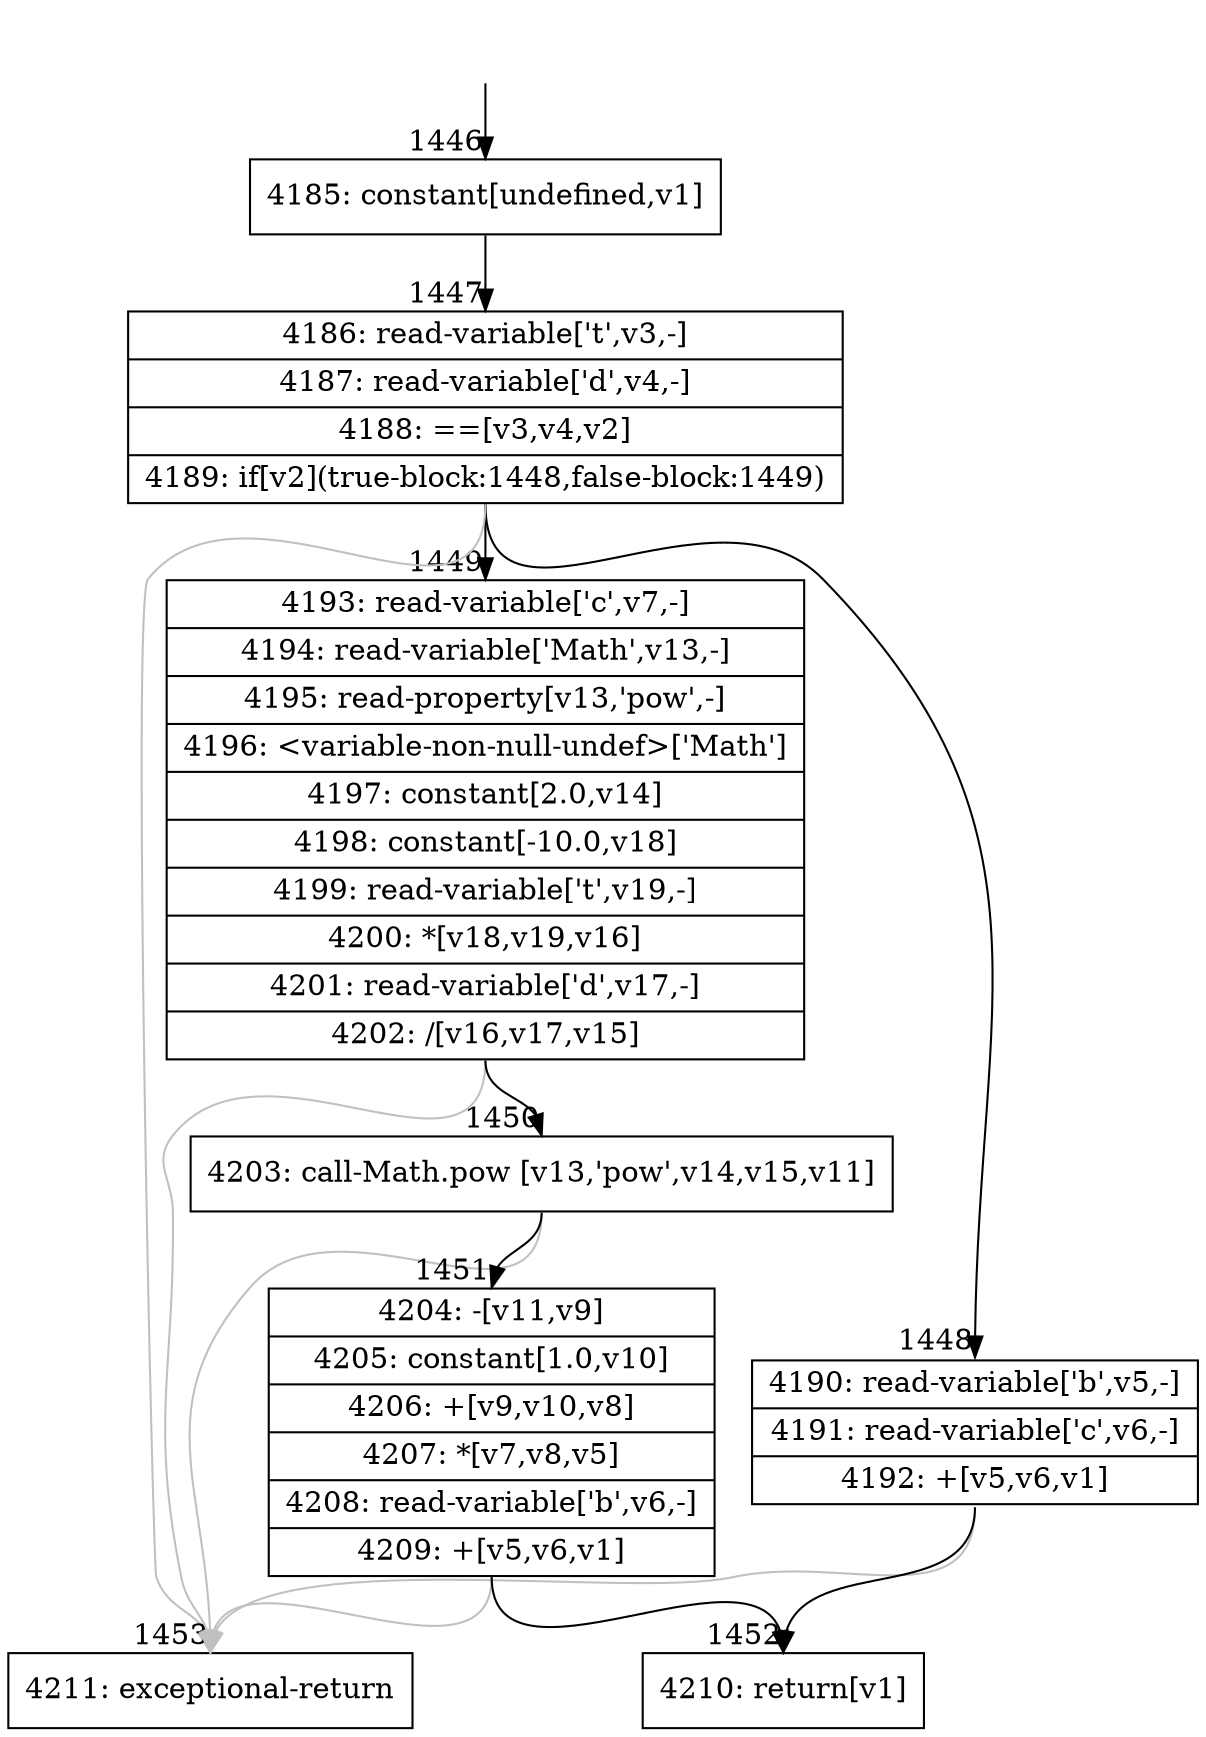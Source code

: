 digraph {
rankdir="TD"
BB_entry116[shape=none,label=""];
BB_entry116 -> BB1446 [tailport=s, headport=n, headlabel="    1446"]
BB1446 [shape=record label="{4185: constant[undefined,v1]}" ] 
BB1446 -> BB1447 [tailport=s, headport=n, headlabel="      1447"]
BB1447 [shape=record label="{4186: read-variable['t',v3,-]|4187: read-variable['d',v4,-]|4188: ==[v3,v4,v2]|4189: if[v2](true-block:1448,false-block:1449)}" ] 
BB1447 -> BB1448 [tailport=s, headport=n, headlabel="      1448"]
BB1447 -> BB1449 [tailport=s, headport=n, headlabel="      1449"]
BB1447 -> BB1453 [tailport=s, headport=n, color=gray, headlabel="      1453"]
BB1448 [shape=record label="{4190: read-variable['b',v5,-]|4191: read-variable['c',v6,-]|4192: +[v5,v6,v1]}" ] 
BB1448 -> BB1452 [tailport=s, headport=n, headlabel="      1452"]
BB1448 -> BB1453 [tailport=s, headport=n, color=gray]
BB1449 [shape=record label="{4193: read-variable['c',v7,-]|4194: read-variable['Math',v13,-]|4195: read-property[v13,'pow',-]|4196: \<variable-non-null-undef\>['Math']|4197: constant[2.0,v14]|4198: constant[-10.0,v18]|4199: read-variable['t',v19,-]|4200: *[v18,v19,v16]|4201: read-variable['d',v17,-]|4202: /[v16,v17,v15]}" ] 
BB1449 -> BB1450 [tailport=s, headport=n, headlabel="      1450"]
BB1449 -> BB1453 [tailport=s, headport=n, color=gray]
BB1450 [shape=record label="{4203: call-Math.pow [v13,'pow',v14,v15,v11]}" ] 
BB1450 -> BB1451 [tailport=s, headport=n, headlabel="      1451"]
BB1450 -> BB1453 [tailport=s, headport=n, color=gray]
BB1451 [shape=record label="{4204: -[v11,v9]|4205: constant[1.0,v10]|4206: +[v9,v10,v8]|4207: *[v7,v8,v5]|4208: read-variable['b',v6,-]|4209: +[v5,v6,v1]}" ] 
BB1451 -> BB1452 [tailport=s, headport=n]
BB1451 -> BB1453 [tailport=s, headport=n, color=gray]
BB1452 [shape=record label="{4210: return[v1]}" ] 
BB1453 [shape=record label="{4211: exceptional-return}" ] 
//#$~ 1106
}
